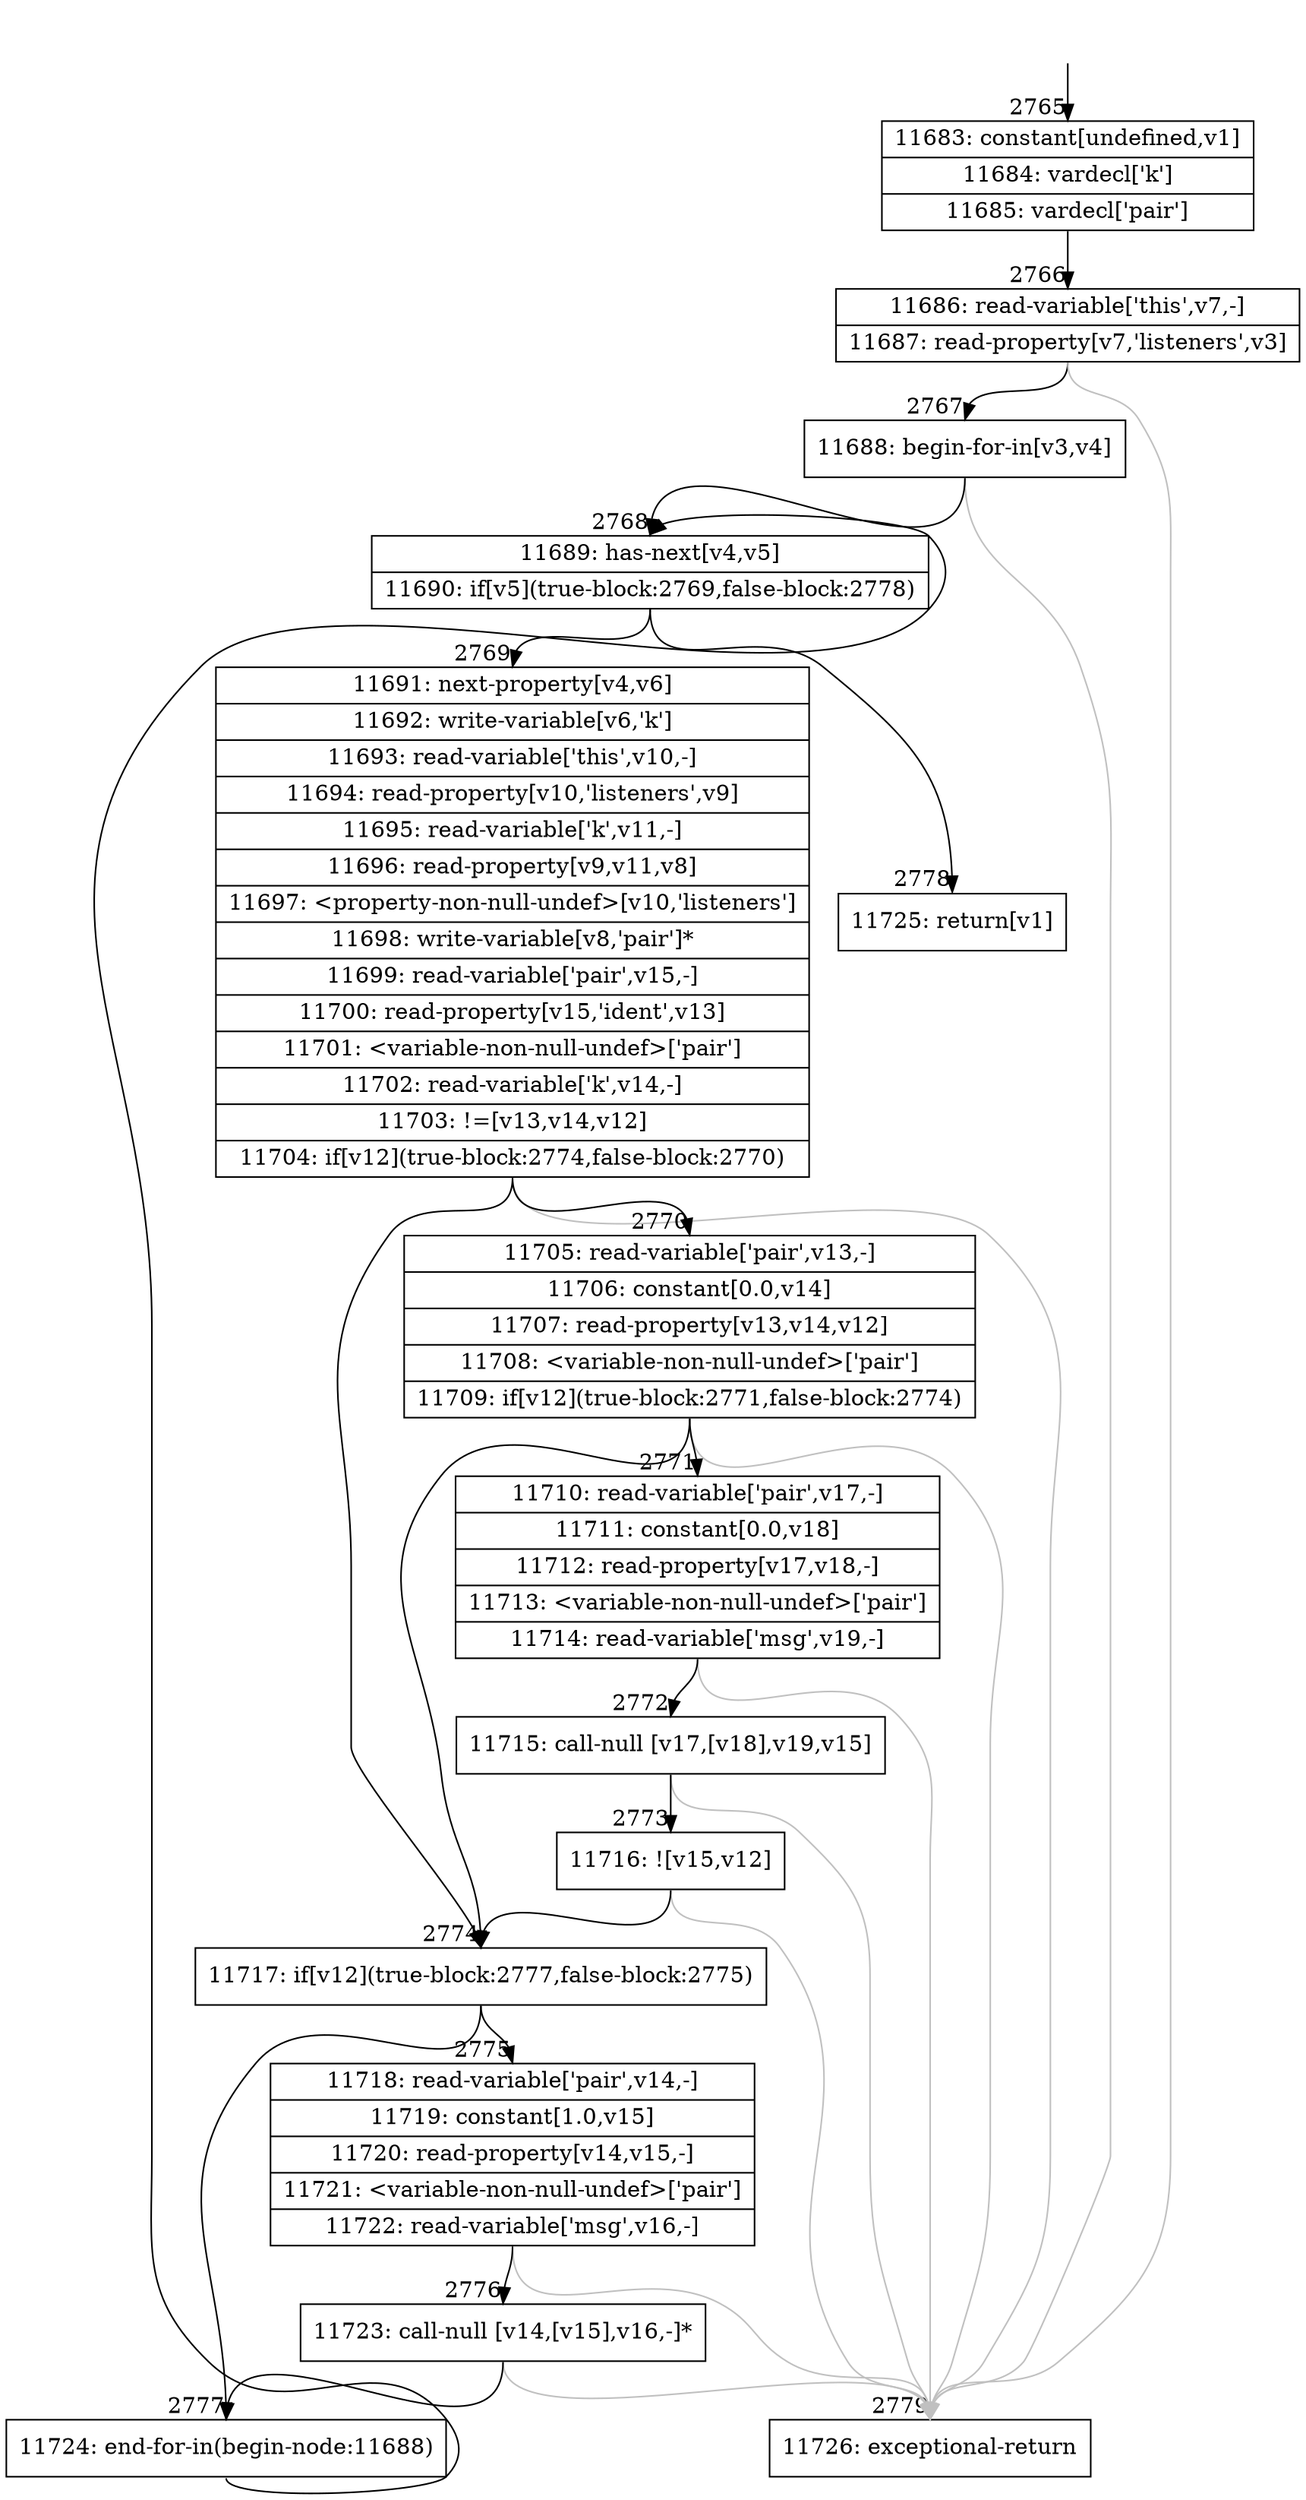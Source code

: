 digraph {
rankdir="TD"
BB_entry215[shape=none,label=""];
BB_entry215 -> BB2765 [tailport=s, headport=n, headlabel="    2765"]
BB2765 [shape=record label="{11683: constant[undefined,v1]|11684: vardecl['k']|11685: vardecl['pair']}" ] 
BB2765 -> BB2766 [tailport=s, headport=n, headlabel="      2766"]
BB2766 [shape=record label="{11686: read-variable['this',v7,-]|11687: read-property[v7,'listeners',v3]}" ] 
BB2766 -> BB2767 [tailport=s, headport=n, headlabel="      2767"]
BB2766 -> BB2779 [tailport=s, headport=n, color=gray, headlabel="      2779"]
BB2767 [shape=record label="{11688: begin-for-in[v3,v4]}" ] 
BB2767 -> BB2768 [tailport=s, headport=n, headlabel="      2768"]
BB2767 -> BB2779 [tailport=s, headport=n, color=gray]
BB2768 [shape=record label="{11689: has-next[v4,v5]|11690: if[v5](true-block:2769,false-block:2778)}" ] 
BB2768 -> BB2769 [tailport=s, headport=n, headlabel="      2769"]
BB2768 -> BB2778 [tailport=s, headport=n, headlabel="      2778"]
BB2769 [shape=record label="{11691: next-property[v4,v6]|11692: write-variable[v6,'k']|11693: read-variable['this',v10,-]|11694: read-property[v10,'listeners',v9]|11695: read-variable['k',v11,-]|11696: read-property[v9,v11,v8]|11697: \<property-non-null-undef\>[v10,'listeners']|11698: write-variable[v8,'pair']*|11699: read-variable['pair',v15,-]|11700: read-property[v15,'ident',v13]|11701: \<variable-non-null-undef\>['pair']|11702: read-variable['k',v14,-]|11703: !=[v13,v14,v12]|11704: if[v12](true-block:2774,false-block:2770)}" ] 
BB2769 -> BB2774 [tailport=s, headport=n, headlabel="      2774"]
BB2769 -> BB2770 [tailport=s, headport=n, headlabel="      2770"]
BB2769 -> BB2779 [tailport=s, headport=n, color=gray]
BB2770 [shape=record label="{11705: read-variable['pair',v13,-]|11706: constant[0.0,v14]|11707: read-property[v13,v14,v12]|11708: \<variable-non-null-undef\>['pair']|11709: if[v12](true-block:2771,false-block:2774)}" ] 
BB2770 -> BB2774 [tailport=s, headport=n]
BB2770 -> BB2771 [tailport=s, headport=n, headlabel="      2771"]
BB2770 -> BB2779 [tailport=s, headport=n, color=gray]
BB2771 [shape=record label="{11710: read-variable['pair',v17,-]|11711: constant[0.0,v18]|11712: read-property[v17,v18,-]|11713: \<variable-non-null-undef\>['pair']|11714: read-variable['msg',v19,-]}" ] 
BB2771 -> BB2772 [tailport=s, headport=n, headlabel="      2772"]
BB2771 -> BB2779 [tailport=s, headport=n, color=gray]
BB2772 [shape=record label="{11715: call-null [v17,[v18],v19,v15]}" ] 
BB2772 -> BB2773 [tailport=s, headport=n, headlabel="      2773"]
BB2772 -> BB2779 [tailport=s, headport=n, color=gray]
BB2773 [shape=record label="{11716: ![v15,v12]}" ] 
BB2773 -> BB2774 [tailport=s, headport=n]
BB2773 -> BB2779 [tailport=s, headport=n, color=gray]
BB2774 [shape=record label="{11717: if[v12](true-block:2777,false-block:2775)}" ] 
BB2774 -> BB2777 [tailport=s, headport=n, headlabel="      2777"]
BB2774 -> BB2775 [tailport=s, headport=n, headlabel="      2775"]
BB2775 [shape=record label="{11718: read-variable['pair',v14,-]|11719: constant[1.0,v15]|11720: read-property[v14,v15,-]|11721: \<variable-non-null-undef\>['pair']|11722: read-variable['msg',v16,-]}" ] 
BB2775 -> BB2776 [tailport=s, headport=n, headlabel="      2776"]
BB2775 -> BB2779 [tailport=s, headport=n, color=gray]
BB2776 [shape=record label="{11723: call-null [v14,[v15],v16,-]*}" ] 
BB2776 -> BB2777 [tailport=s, headport=n]
BB2776 -> BB2779 [tailport=s, headport=n, color=gray]
BB2777 [shape=record label="{11724: end-for-in(begin-node:11688)}" ] 
BB2777 -> BB2768 [tailport=s, headport=n]
BB2778 [shape=record label="{11725: return[v1]}" ] 
BB2779 [shape=record label="{11726: exceptional-return}" ] 
//#$~ 1781
}
